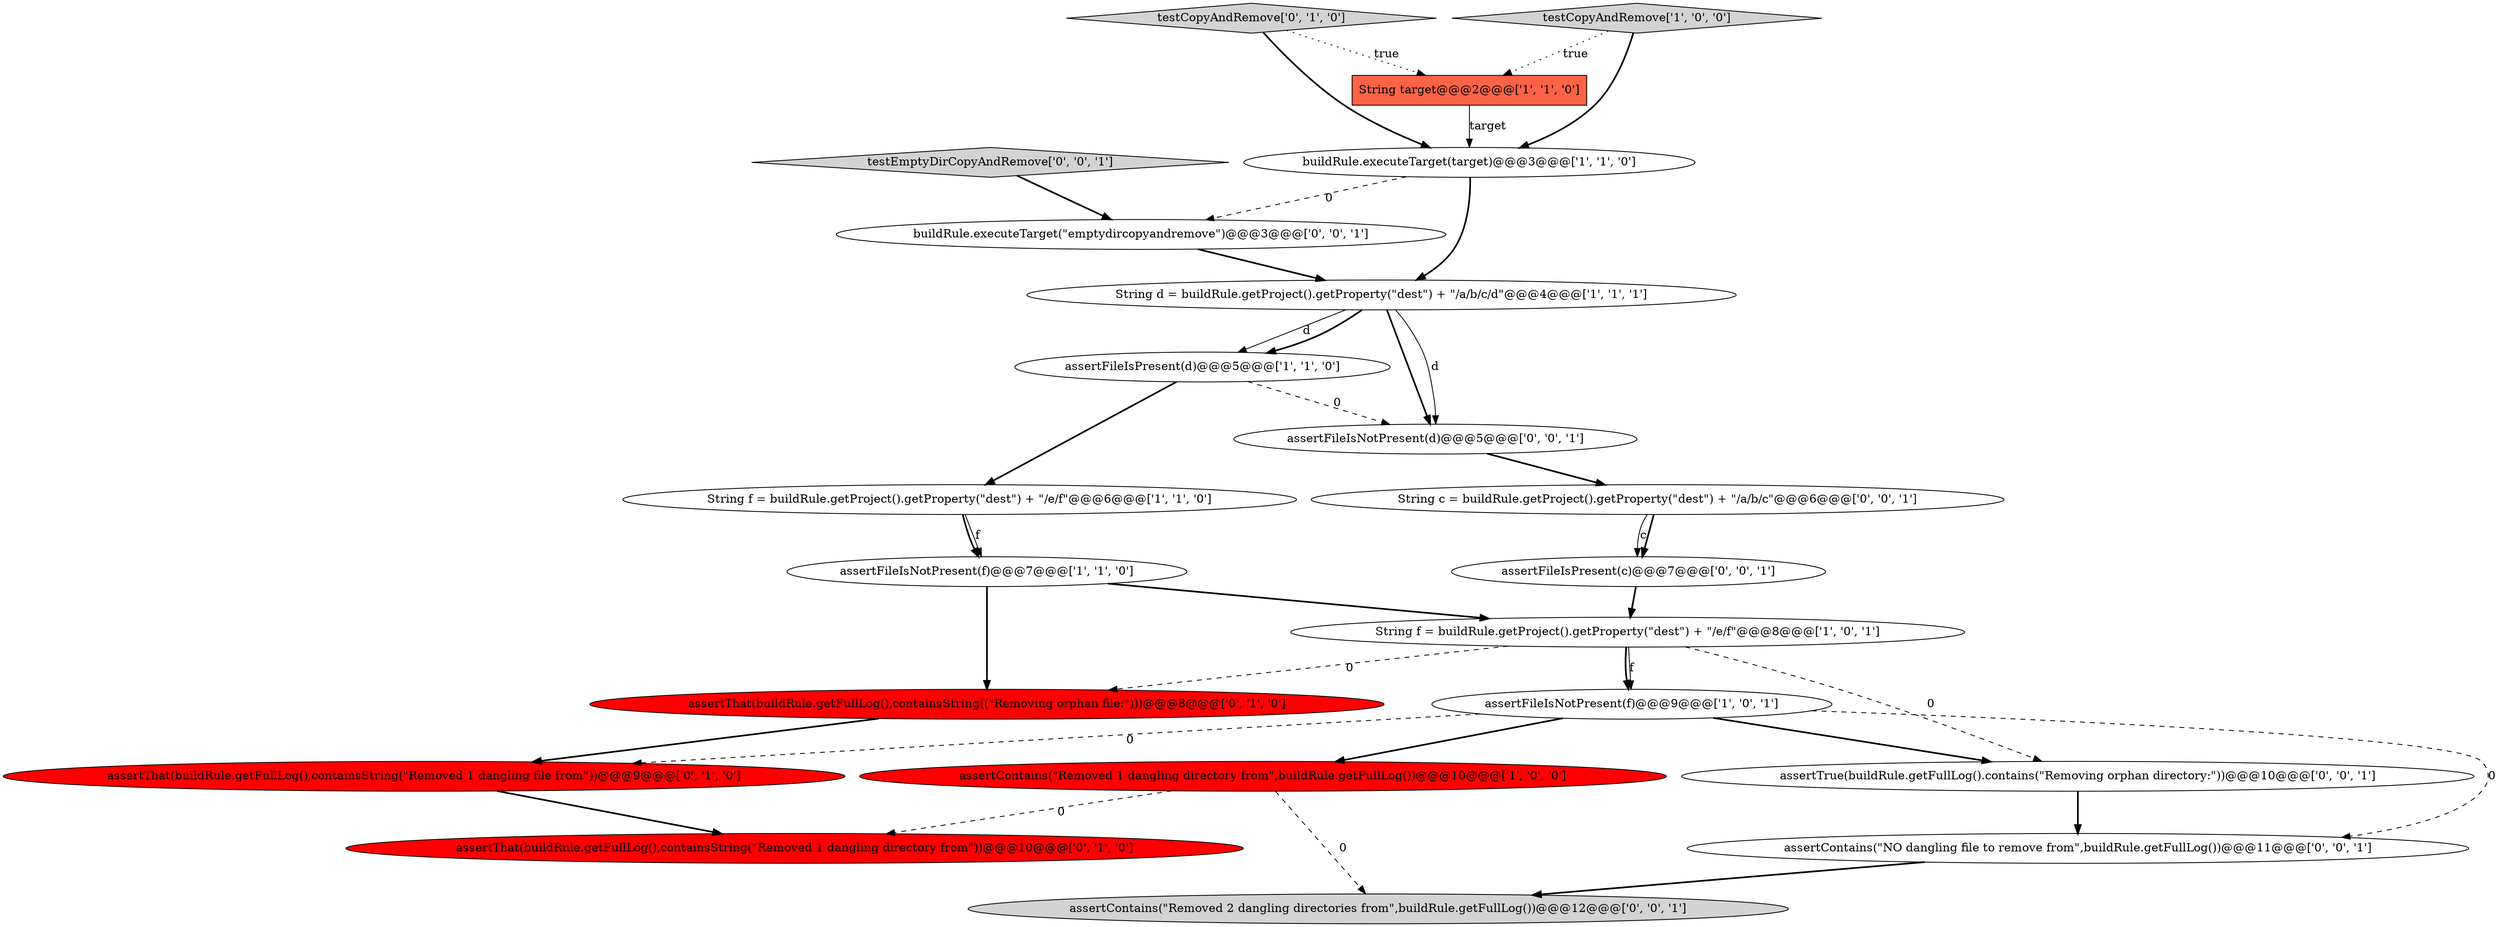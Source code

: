 digraph {
9 [style = filled, label = "assertFileIsNotPresent(f)@@@9@@@['1', '0', '1']", fillcolor = white, shape = ellipse image = "AAA0AAABBB1BBB"];
3 [style = filled, label = "assertFileIsNotPresent(f)@@@7@@@['1', '1', '0']", fillcolor = white, shape = ellipse image = "AAA0AAABBB1BBB"];
10 [style = filled, label = "assertThat(buildRule.getFullLog(),containsString((\"Removing orphan file:\")))@@@8@@@['0', '1', '0']", fillcolor = red, shape = ellipse image = "AAA1AAABBB2BBB"];
4 [style = filled, label = "String d = buildRule.getProject().getProperty(\"dest\") + \"/a/b/c/d\"@@@4@@@['1', '1', '1']", fillcolor = white, shape = ellipse image = "AAA0AAABBB1BBB"];
2 [style = filled, label = "buildRule.executeTarget(target)@@@3@@@['1', '1', '0']", fillcolor = white, shape = ellipse image = "AAA0AAABBB1BBB"];
13 [style = filled, label = "assertThat(buildRule.getFullLog(),containsString(\"Removed 1 dangling directory from\"))@@@10@@@['0', '1', '0']", fillcolor = red, shape = ellipse image = "AAA1AAABBB2BBB"];
8 [style = filled, label = "assertFileIsPresent(d)@@@5@@@['1', '1', '0']", fillcolor = white, shape = ellipse image = "AAA0AAABBB1BBB"];
5 [style = filled, label = "String f = buildRule.getProject().getProperty(\"dest\") + \"/e/f\"@@@6@@@['1', '1', '0']", fillcolor = white, shape = ellipse image = "AAA0AAABBB1BBB"];
6 [style = filled, label = "assertContains(\"Removed 1 dangling directory from\",buildRule.getFullLog())@@@10@@@['1', '0', '0']", fillcolor = red, shape = ellipse image = "AAA1AAABBB1BBB"];
16 [style = filled, label = "assertTrue(buildRule.getFullLog().contains(\"Removing orphan directory:\"))@@@10@@@['0', '0', '1']", fillcolor = white, shape = ellipse image = "AAA0AAABBB3BBB"];
21 [style = filled, label = "String c = buildRule.getProject().getProperty(\"dest\") + \"/a/b/c\"@@@6@@@['0', '0', '1']", fillcolor = white, shape = ellipse image = "AAA0AAABBB3BBB"];
18 [style = filled, label = "assertFileIsPresent(c)@@@7@@@['0', '0', '1']", fillcolor = white, shape = ellipse image = "AAA0AAABBB3BBB"];
11 [style = filled, label = "assertThat(buildRule.getFullLog(),containsString(\"Removed 1 dangling file from\"))@@@9@@@['0', '1', '0']", fillcolor = red, shape = ellipse image = "AAA1AAABBB2BBB"];
12 [style = filled, label = "testCopyAndRemove['0', '1', '0']", fillcolor = lightgray, shape = diamond image = "AAA0AAABBB2BBB"];
17 [style = filled, label = "buildRule.executeTarget(\"emptydircopyandremove\")@@@3@@@['0', '0', '1']", fillcolor = white, shape = ellipse image = "AAA0AAABBB3BBB"];
7 [style = filled, label = "testCopyAndRemove['1', '0', '0']", fillcolor = lightgray, shape = diamond image = "AAA0AAABBB1BBB"];
20 [style = filled, label = "testEmptyDirCopyAndRemove['0', '0', '1']", fillcolor = lightgray, shape = diamond image = "AAA0AAABBB3BBB"];
0 [style = filled, label = "String f = buildRule.getProject().getProperty(\"dest\") + \"/e/f\"@@@8@@@['1', '0', '1']", fillcolor = white, shape = ellipse image = "AAA0AAABBB1BBB"];
19 [style = filled, label = "assertContains(\"Removed 2 dangling directories from\",buildRule.getFullLog())@@@12@@@['0', '0', '1']", fillcolor = lightgray, shape = ellipse image = "AAA0AAABBB3BBB"];
15 [style = filled, label = "assertContains(\"NO dangling file to remove from\",buildRule.getFullLog())@@@11@@@['0', '0', '1']", fillcolor = white, shape = ellipse image = "AAA0AAABBB3BBB"];
14 [style = filled, label = "assertFileIsNotPresent(d)@@@5@@@['0', '0', '1']", fillcolor = white, shape = ellipse image = "AAA0AAABBB3BBB"];
1 [style = filled, label = "String target@@@2@@@['1', '1', '0']", fillcolor = tomato, shape = box image = "AAA0AAABBB1BBB"];
5->3 [style = bold, label=""];
16->15 [style = bold, label=""];
4->8 [style = solid, label="d"];
0->9 [style = bold, label=""];
4->14 [style = bold, label=""];
20->17 [style = bold, label=""];
5->3 [style = solid, label="f"];
0->16 [style = dashed, label="0"];
17->4 [style = bold, label=""];
12->1 [style = dotted, label="true"];
4->14 [style = solid, label="d"];
8->14 [style = dashed, label="0"];
1->2 [style = solid, label="target"];
15->19 [style = bold, label=""];
21->18 [style = solid, label="c"];
2->4 [style = bold, label=""];
2->17 [style = dashed, label="0"];
21->18 [style = bold, label=""];
9->16 [style = bold, label=""];
3->0 [style = bold, label=""];
0->10 [style = dashed, label="0"];
9->6 [style = bold, label=""];
3->10 [style = bold, label=""];
12->2 [style = bold, label=""];
6->13 [style = dashed, label="0"];
8->5 [style = bold, label=""];
7->2 [style = bold, label=""];
11->13 [style = bold, label=""];
6->19 [style = dashed, label="0"];
0->9 [style = solid, label="f"];
9->11 [style = dashed, label="0"];
4->8 [style = bold, label=""];
7->1 [style = dotted, label="true"];
18->0 [style = bold, label=""];
14->21 [style = bold, label=""];
9->15 [style = dashed, label="0"];
10->11 [style = bold, label=""];
}
